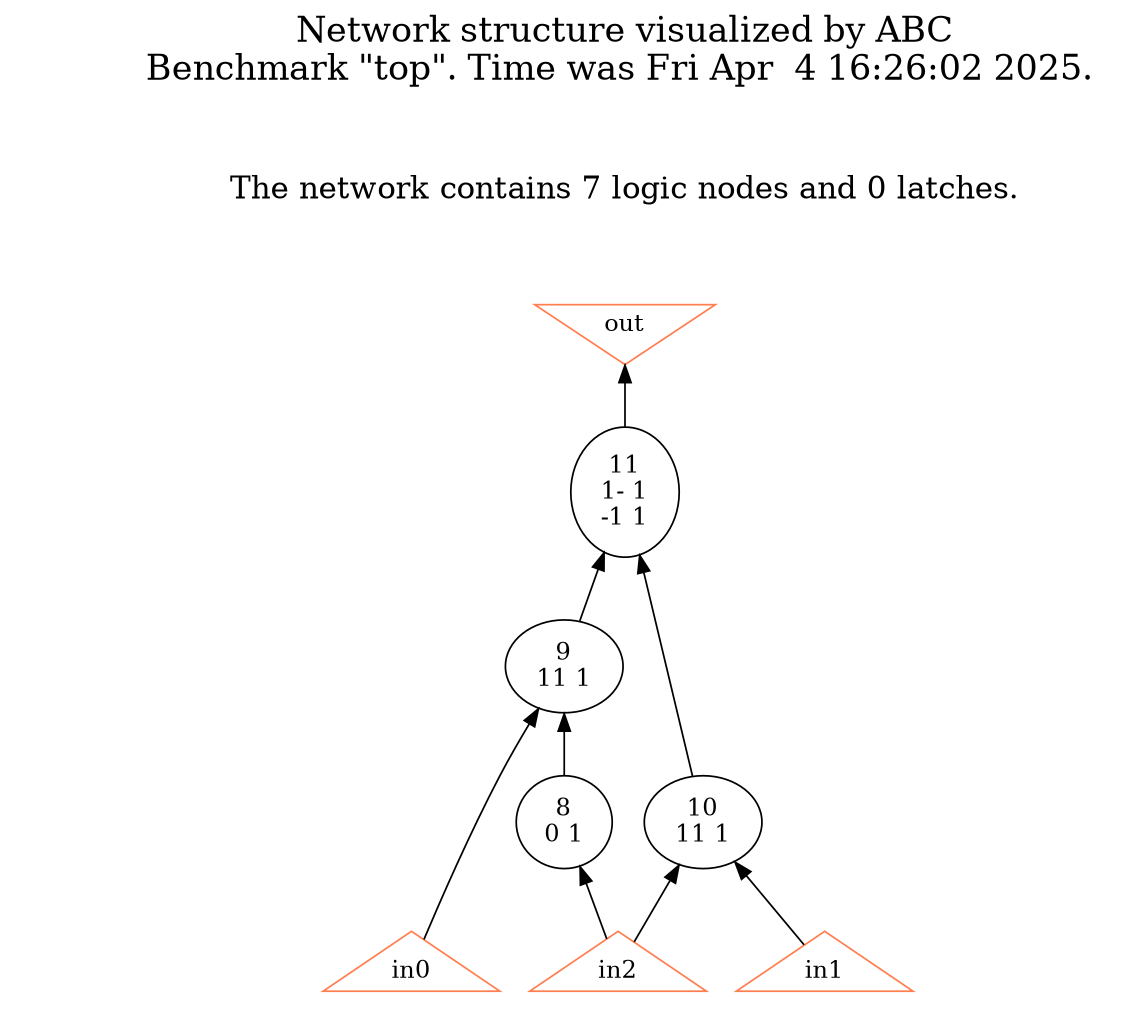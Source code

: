 # Network structure generated by ABC

digraph network {
size = "7.5,10";
center = true;
edge [dir = back];

{
  node [shape = plaintext];
  edge [style = invis];
  LevelTitle1 [label=""];
  LevelTitle2 [label=""];
  Level4 [label = ""];
  Level3 [label = ""];
  Level2 [label = ""];
  Level1 [label = ""];
  Level0 [label = ""];
  LevelTitle1 ->  LevelTitle2 ->  Level4 ->  Level3 ->  Level2 ->  Level1 ->  Level0;
}

{
  rank = same;
  LevelTitle1;
  title1 [shape=plaintext,
          fontsize=20,
          fontname = "Times-Roman",
          label="Network structure visualized by ABC\nBenchmark \"top\". Time was Fri Apr  4 16:26:02 2025. "
         ];
}

{
  rank = same;
  LevelTitle2;
  title2 [shape=plaintext,
          fontsize=18,
          fontname = "Times-Roman",
          label="The network contains 7 logic nodes and 0 latches.\n"
         ];
}

{
  rank = same;
  Level4;
  Node4 [label = "out", shape = invtriangle, color = coral, fillcolor = coral];
}

{
  rank = same;
  Level3;
  Node11 [label = "11\n1- 1\n-1 1", shape = ellipse];
}

{
  rank = same;
  Level2;
  Node9 [label = "9\n11 1", shape = ellipse];
}

{
  rank = same;
  Level1;
  Node8 [label = "8\n0 1", shape = ellipse];
  Node10 [label = "10\n11 1", shape = ellipse];
}

{
  rank = same;
  Level0;
  Node1 [label = "in0", shape = triangle, color = coral, fillcolor = coral];
  Node2 [label = "in1", shape = triangle, color = coral, fillcolor = coral];
  Node3 [label = "in2", shape = triangle, color = coral, fillcolor = coral];
}

title1 -> title2 [style = invis];
title2 -> Node4 [style = invis];
Node4 -> Node11 [style = solid];
Node8 -> Node3 [style = solid];
Node9 -> Node1 [style = solid];
Node9 -> Node8 [style = solid];
Node10 -> Node2 [style = solid];
Node10 -> Node3 [style = solid];
Node11 -> Node9 [style = solid];
Node11 -> Node10 [style = solid];
}

